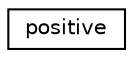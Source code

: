 digraph "Graphical Class Hierarchy"
{
  edge [fontname="Helvetica",fontsize="10",labelfontname="Helvetica",labelfontsize="10"];
  node [fontname="Helvetica",fontsize="10",shape=record];
  rankdir="LR";
  Node0 [label="positive",height=0.2,width=0.4,color="black", fillcolor="white", style="filled",URL="$structpositive.html"];
}
